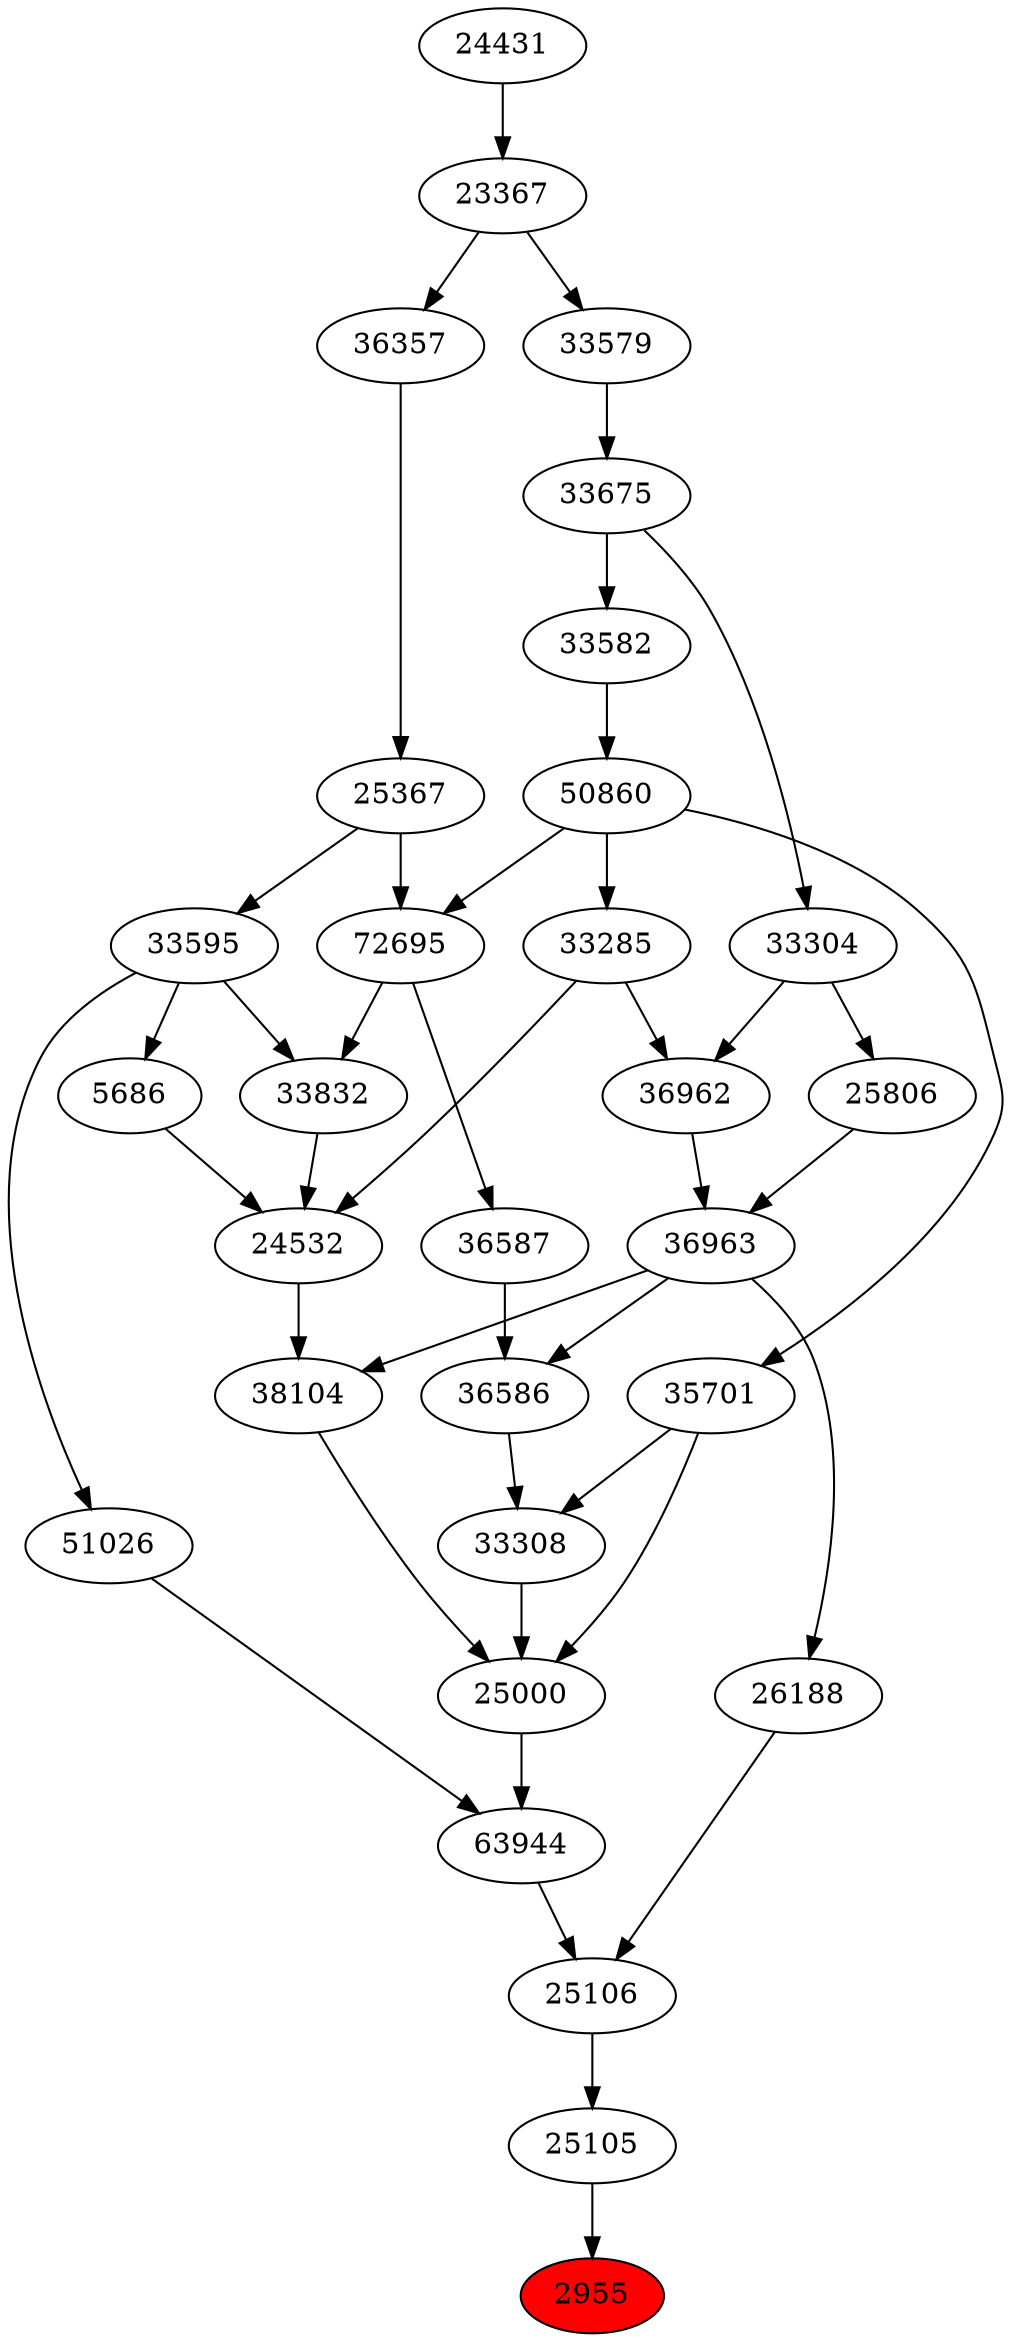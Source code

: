 strict digraph{ 
2955 [label="2955" fillcolor=red style=filled]
25105 -> 2955
25105 [label="25105"]
25106 -> 25105
25106 [label="25106"]
26188 -> 25106
63944 -> 25106
26188 [label="26188"]
36963 -> 26188
63944 [label="63944"]
25000 -> 63944
51026 -> 63944
36963 [label="36963"]
36962 -> 36963
25806 -> 36963
25000 [label="25000"]
33308 -> 25000
38104 -> 25000
35701 -> 25000
51026 [label="51026"]
33595 -> 51026
36962 [label="36962"]
33285 -> 36962
33304 -> 36962
25806 [label="25806"]
33304 -> 25806
33308 [label="33308"]
36586 -> 33308
35701 -> 33308
38104 [label="38104"]
24532 -> 38104
36963 -> 38104
35701 [label="35701"]
50860 -> 35701
33595 [label="33595"]
25367 -> 33595
33285 [label="33285"]
50860 -> 33285
33304 [label="33304"]
33675 -> 33304
36586 [label="36586"]
36587 -> 36586
36963 -> 36586
24532 [label="24532"]
33285 -> 24532
5686 -> 24532
33832 -> 24532
50860 [label="50860"]
33582 -> 50860
25367 [label="25367"]
36357 -> 25367
33675 [label="33675"]
33579 -> 33675
36587 [label="36587"]
72695 -> 36587
5686 [label="5686"]
33595 -> 5686
33832 [label="33832"]
72695 -> 33832
33595 -> 33832
33582 [label="33582"]
33675 -> 33582
36357 [label="36357"]
23367 -> 36357
33579 [label="33579"]
23367 -> 33579
72695 [label="72695"]
50860 -> 72695
25367 -> 72695
23367 [label="23367"]
24431 -> 23367
24431 [label="24431"]
}